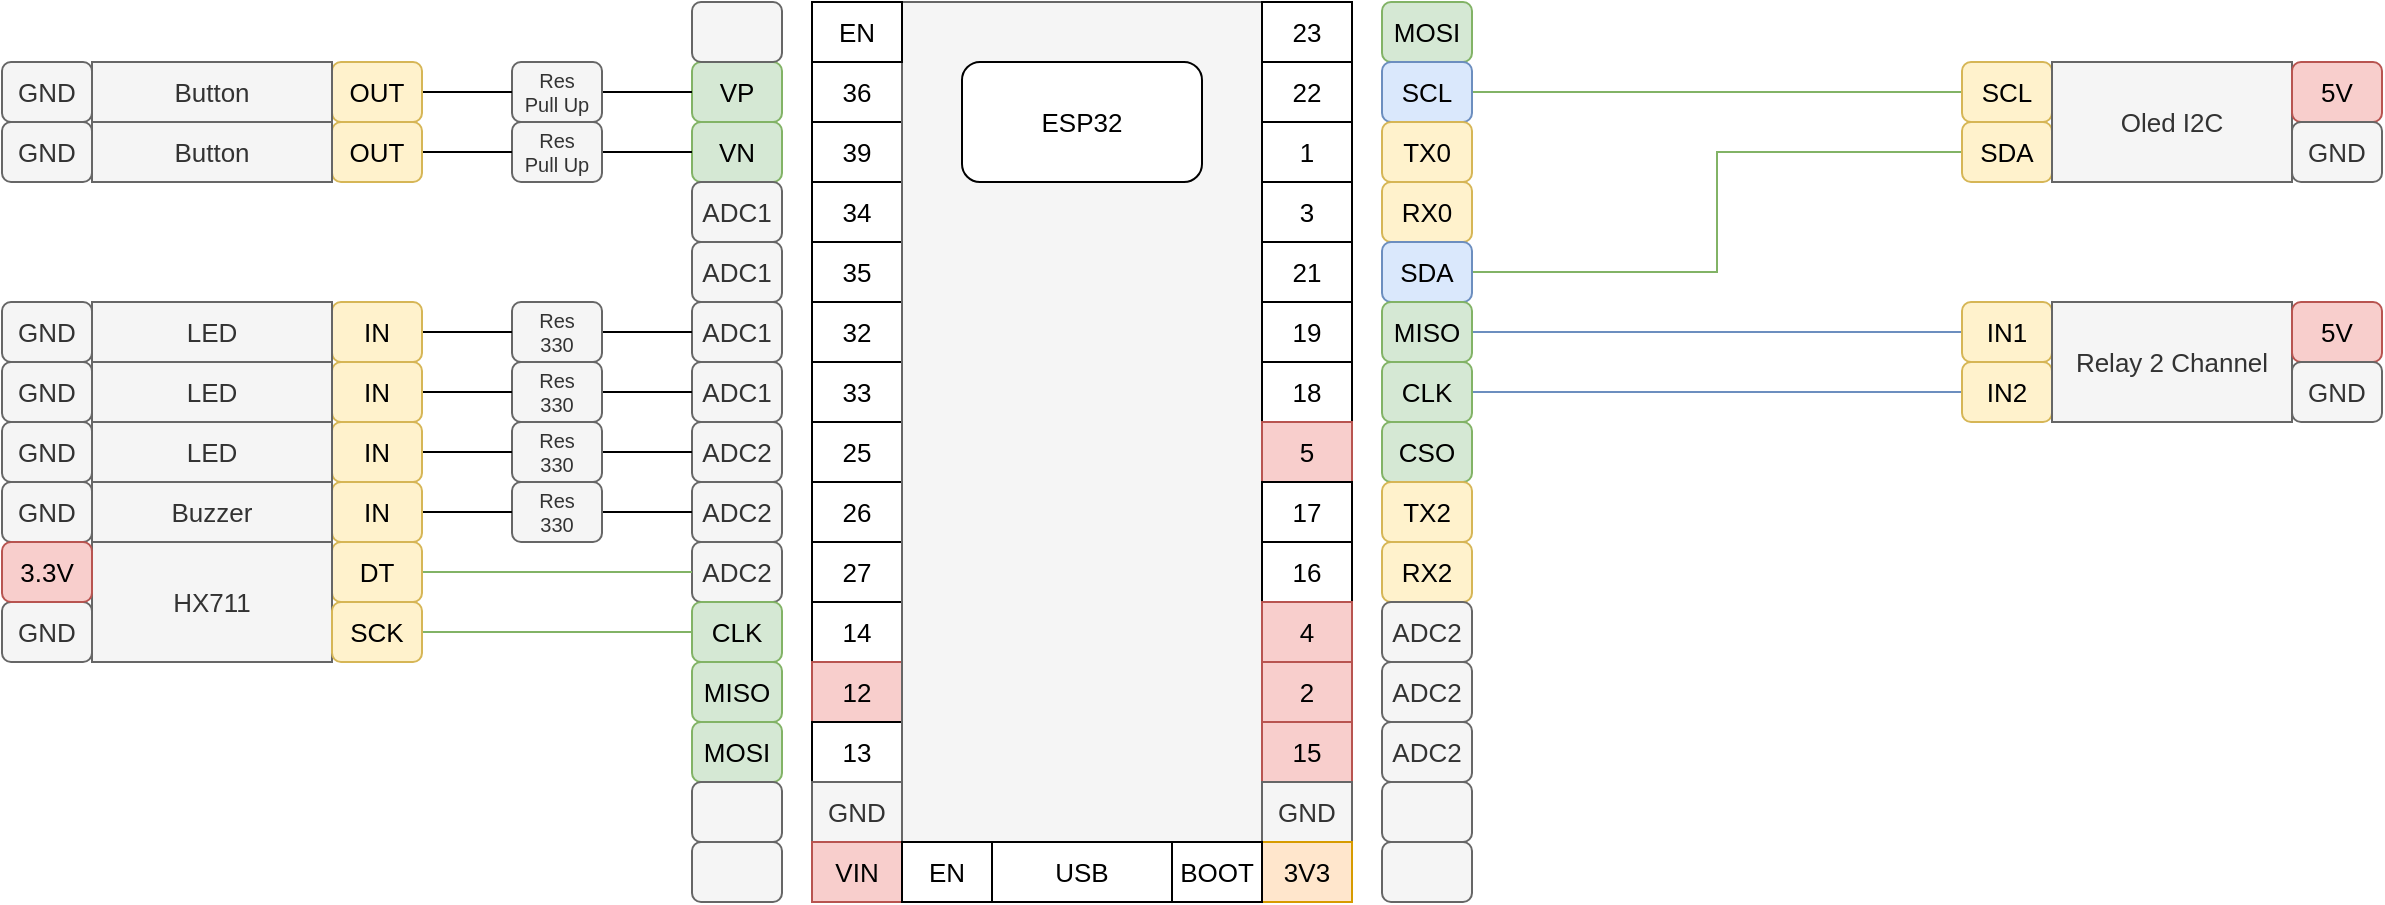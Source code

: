 <mxfile version="20.7.4" type="device" pages="4"><diagram id="MHmpHf20DdraUGxlMS4m" name="Schematics"><mxGraphModel dx="766" dy="528" grid="1" gridSize="10" guides="1" tooltips="1" connect="1" arrows="1" fold="1" page="1" pageScale="1" pageWidth="3300" pageHeight="4681" math="0" shadow="0"><root><mxCell id="0"/><mxCell id="1" parent="0"/><mxCell id="mQ_n-Vp-Oi1hqTK2QtpS-1" value="36" style="rounded=0;whiteSpace=wrap;html=1;fontSize=13;fontFamily=Helvetica;" parent="1" vertex="1"><mxGeometry x="645" y="1140" width="45" height="30" as="geometry"/></mxCell><mxCell id="mQ_n-Vp-Oi1hqTK2QtpS-2" value="39" style="rounded=0;whiteSpace=wrap;html=1;fontSize=13;fontFamily=Helvetica;" parent="1" vertex="1"><mxGeometry x="645" y="1170" width="45" height="30" as="geometry"/></mxCell><mxCell id="mQ_n-Vp-Oi1hqTK2QtpS-3" value="34" style="rounded=0;whiteSpace=wrap;html=1;fontSize=13;fontFamily=Helvetica;" parent="1" vertex="1"><mxGeometry x="645" y="1200" width="45" height="30" as="geometry"/></mxCell><mxCell id="mQ_n-Vp-Oi1hqTK2QtpS-4" value="35" style="rounded=0;whiteSpace=wrap;html=1;fontSize=13;fontFamily=Helvetica;" parent="1" vertex="1"><mxGeometry x="645" y="1230" width="45" height="30" as="geometry"/></mxCell><mxCell id="mQ_n-Vp-Oi1hqTK2QtpS-5" value="32" style="rounded=0;whiteSpace=wrap;html=1;fontSize=13;fontFamily=Helvetica;" parent="1" vertex="1"><mxGeometry x="645" y="1260" width="45" height="30" as="geometry"/></mxCell><mxCell id="mQ_n-Vp-Oi1hqTK2QtpS-6" value="33" style="rounded=0;whiteSpace=wrap;html=1;fontSize=13;fontFamily=Helvetica;" parent="1" vertex="1"><mxGeometry x="645" y="1290" width="45" height="30" as="geometry"/></mxCell><mxCell id="mQ_n-Vp-Oi1hqTK2QtpS-7" value="25" style="rounded=0;whiteSpace=wrap;html=1;fontSize=13;fontFamily=Helvetica;" parent="1" vertex="1"><mxGeometry x="645" y="1320" width="45" height="30" as="geometry"/></mxCell><mxCell id="mQ_n-Vp-Oi1hqTK2QtpS-8" value="26" style="rounded=0;whiteSpace=wrap;html=1;fontSize=13;fontFamily=Helvetica;" parent="1" vertex="1"><mxGeometry x="645" y="1350" width="45" height="30" as="geometry"/></mxCell><mxCell id="mQ_n-Vp-Oi1hqTK2QtpS-9" value="27" style="rounded=0;whiteSpace=wrap;html=1;fontSize=13;fontFamily=Helvetica;" parent="1" vertex="1"><mxGeometry x="645" y="1380" width="45" height="30" as="geometry"/></mxCell><mxCell id="mQ_n-Vp-Oi1hqTK2QtpS-10" value="14" style="rounded=0;whiteSpace=wrap;html=1;fontSize=13;fontFamily=Helvetica;" parent="1" vertex="1"><mxGeometry x="645" y="1410" width="45" height="30" as="geometry"/></mxCell><mxCell id="mQ_n-Vp-Oi1hqTK2QtpS-11" value="12" style="rounded=0;whiteSpace=wrap;html=1;fontSize=13;fontFamily=Helvetica;fillColor=#f8cecc;strokeColor=#b85450;" parent="1" vertex="1"><mxGeometry x="645" y="1440" width="45" height="30" as="geometry"/></mxCell><mxCell id="mQ_n-Vp-Oi1hqTK2QtpS-12" value="13" style="rounded=0;whiteSpace=wrap;html=1;fontSize=13;fontFamily=Helvetica;" parent="1" vertex="1"><mxGeometry x="645" y="1470" width="45" height="30" as="geometry"/></mxCell><mxCell id="mQ_n-Vp-Oi1hqTK2QtpS-13" value="" style="rounded=0;whiteSpace=wrap;html=1;fontSize=13;fillColor=#f5f5f5;fontColor=#333333;strokeColor=#666666;fontFamily=Helvetica;" parent="1" vertex="1"><mxGeometry x="690" y="1110" width="180" height="450" as="geometry"/></mxCell><mxCell id="mQ_n-Vp-Oi1hqTK2QtpS-14" value="23" style="rounded=0;whiteSpace=wrap;html=1;fontSize=13;fontFamily=Helvetica;" parent="1" vertex="1"><mxGeometry x="870" y="1110" width="45" height="30" as="geometry"/></mxCell><mxCell id="mQ_n-Vp-Oi1hqTK2QtpS-15" value="22" style="rounded=0;whiteSpace=wrap;html=1;fontSize=13;fontFamily=Helvetica;" parent="1" vertex="1"><mxGeometry x="870" y="1140" width="45" height="30" as="geometry"/></mxCell><mxCell id="mQ_n-Vp-Oi1hqTK2QtpS-16" value="1" style="rounded=0;whiteSpace=wrap;html=1;fontSize=13;fontFamily=Helvetica;" parent="1" vertex="1"><mxGeometry x="870" y="1170" width="45" height="30" as="geometry"/></mxCell><mxCell id="mQ_n-Vp-Oi1hqTK2QtpS-17" value="3" style="rounded=0;whiteSpace=wrap;html=1;fontSize=13;fontFamily=Helvetica;" parent="1" vertex="1"><mxGeometry x="870" y="1200" width="45" height="30" as="geometry"/></mxCell><mxCell id="mQ_n-Vp-Oi1hqTK2QtpS-18" value="21" style="rounded=0;whiteSpace=wrap;html=1;fontSize=13;fontFamily=Helvetica;" parent="1" vertex="1"><mxGeometry x="870" y="1230" width="45" height="30" as="geometry"/></mxCell><mxCell id="mQ_n-Vp-Oi1hqTK2QtpS-19" value="19" style="rounded=0;whiteSpace=wrap;html=1;fontSize=13;fontFamily=Helvetica;" parent="1" vertex="1"><mxGeometry x="870" y="1260" width="45" height="30" as="geometry"/></mxCell><mxCell id="mQ_n-Vp-Oi1hqTK2QtpS-20" value="18" style="rounded=0;whiteSpace=wrap;html=1;fontSize=13;fontFamily=Helvetica;" parent="1" vertex="1"><mxGeometry x="870" y="1290" width="45" height="30" as="geometry"/></mxCell><mxCell id="mQ_n-Vp-Oi1hqTK2QtpS-21" value="5" style="rounded=0;whiteSpace=wrap;html=1;fontSize=13;fontFamily=Helvetica;fillColor=#f8cecc;strokeColor=#b85450;" parent="1" vertex="1"><mxGeometry x="870" y="1320" width="45" height="30" as="geometry"/></mxCell><mxCell id="mQ_n-Vp-Oi1hqTK2QtpS-22" value="17" style="rounded=0;whiteSpace=wrap;html=1;fontSize=13;fontFamily=Helvetica;" parent="1" vertex="1"><mxGeometry x="870" y="1350" width="45" height="30" as="geometry"/></mxCell><mxCell id="mQ_n-Vp-Oi1hqTK2QtpS-23" value="16" style="rounded=0;whiteSpace=wrap;html=1;fontSize=13;fontFamily=Helvetica;" parent="1" vertex="1"><mxGeometry x="870" y="1380" width="45" height="30" as="geometry"/></mxCell><mxCell id="mQ_n-Vp-Oi1hqTK2QtpS-24" value="4" style="rounded=0;whiteSpace=wrap;html=1;fontSize=13;fontFamily=Helvetica;fillColor=#f8cecc;strokeColor=#b85450;" parent="1" vertex="1"><mxGeometry x="870" y="1410" width="45" height="30" as="geometry"/></mxCell><mxCell id="mQ_n-Vp-Oi1hqTK2QtpS-25" value="2" style="rounded=0;whiteSpace=wrap;html=1;fontSize=13;fontFamily=Helvetica;fillColor=#f8cecc;strokeColor=#b85450;" parent="1" vertex="1"><mxGeometry x="870" y="1440" width="45" height="30" as="geometry"/></mxCell><mxCell id="mQ_n-Vp-Oi1hqTK2QtpS-26" value="15" style="rounded=0;whiteSpace=wrap;html=1;fontSize=13;fontFamily=Helvetica;fillColor=#f8cecc;strokeColor=#b85450;" parent="1" vertex="1"><mxGeometry x="870" y="1470" width="45" height="30" as="geometry"/></mxCell><mxCell id="mQ_n-Vp-Oi1hqTK2QtpS-27" value="EN" style="rounded=0;whiteSpace=wrap;html=1;fontSize=13;fontFamily=Helvetica;" parent="1" vertex="1"><mxGeometry x="645" y="1110" width="45" height="30" as="geometry"/></mxCell><mxCell id="mQ_n-Vp-Oi1hqTK2QtpS-28" value="GND" style="rounded=0;whiteSpace=wrap;html=1;fontSize=13;fillColor=#f5f5f5;fontColor=#333333;strokeColor=#666666;fontFamily=Helvetica;" parent="1" vertex="1"><mxGeometry x="645" y="1500" width="45" height="30" as="geometry"/></mxCell><mxCell id="mQ_n-Vp-Oi1hqTK2QtpS-29" value="VIN" style="rounded=0;whiteSpace=wrap;html=1;fontSize=13;fillColor=#f8cecc;strokeColor=#b85450;fontFamily=Helvetica;" parent="1" vertex="1"><mxGeometry x="645" y="1530" width="45" height="30" as="geometry"/></mxCell><mxCell id="mQ_n-Vp-Oi1hqTK2QtpS-30" value="GND" style="rounded=0;whiteSpace=wrap;html=1;fontSize=13;fillColor=#f5f5f5;fontColor=#333333;strokeColor=#666666;fontFamily=Helvetica;" parent="1" vertex="1"><mxGeometry x="870" y="1500" width="45" height="30" as="geometry"/></mxCell><mxCell id="mQ_n-Vp-Oi1hqTK2QtpS-31" value="3V3" style="rounded=0;whiteSpace=wrap;html=1;fontSize=13;fillColor=#ffe6cc;strokeColor=#d79b00;fontFamily=Helvetica;" parent="1" vertex="1"><mxGeometry x="870" y="1530" width="45" height="30" as="geometry"/></mxCell><mxCell id="mQ_n-Vp-Oi1hqTK2QtpS-32" value="ESP32" style="rounded=1;whiteSpace=wrap;html=1;fontSize=13;glass=0;fontFamily=Helvetica;" parent="1" vertex="1"><mxGeometry x="720" y="1140" width="120" height="60" as="geometry"/></mxCell><mxCell id="mQ_n-Vp-Oi1hqTK2QtpS-33" value="EN" style="rounded=0;whiteSpace=wrap;html=1;fontSize=13;fontFamily=Helvetica;" parent="1" vertex="1"><mxGeometry x="690" y="1530" width="45" height="30" as="geometry"/></mxCell><mxCell id="mQ_n-Vp-Oi1hqTK2QtpS-34" value="BOOT" style="rounded=0;whiteSpace=wrap;html=1;fontSize=13;fontFamily=Helvetica;" parent="1" vertex="1"><mxGeometry x="825" y="1530" width="45" height="30" as="geometry"/></mxCell><mxCell id="mQ_n-Vp-Oi1hqTK2QtpS-35" value="MOSI" style="rounded=1;whiteSpace=wrap;html=1;fontSize=13;fillColor=#d5e8d4;strokeColor=#82b366;fontFamily=Helvetica;" parent="1" vertex="1"><mxGeometry x="930" y="1110" width="45" height="30" as="geometry"/></mxCell><mxCell id="mQ_n-Vp-Oi1hqTK2QtpS-169" style="edgeStyle=orthogonalEdgeStyle;rounded=0;orthogonalLoop=1;jettySize=auto;html=1;exitX=1;exitY=0.5;exitDx=0;exitDy=0;endArrow=none;endFill=0;fillColor=#d5e8d4;strokeColor=#82b366;" parent="1" source="mQ_n-Vp-Oi1hqTK2QtpS-36" target="mQ_n-Vp-Oi1hqTK2QtpS-161" edge="1"><mxGeometry relative="1" as="geometry"/></mxCell><mxCell id="mQ_n-Vp-Oi1hqTK2QtpS-36" value="SCL" style="rounded=1;whiteSpace=wrap;html=1;fontSize=13;fillColor=#dae8fc;strokeColor=#6c8ebf;fontFamily=Helvetica;" parent="1" vertex="1"><mxGeometry x="930" y="1140" width="45" height="30" as="geometry"/></mxCell><mxCell id="mQ_n-Vp-Oi1hqTK2QtpS-37" value="TX0" style="rounded=1;whiteSpace=wrap;html=1;fontSize=13;fillColor=#fff2cc;strokeColor=#d6b656;fontFamily=Helvetica;" parent="1" vertex="1"><mxGeometry x="930" y="1170" width="45" height="30" as="geometry"/></mxCell><mxCell id="mQ_n-Vp-Oi1hqTK2QtpS-38" value="RX0" style="rounded=1;whiteSpace=wrap;html=1;fontSize=13;fillColor=#fff2cc;strokeColor=#d6b656;fontFamily=Helvetica;" parent="1" vertex="1"><mxGeometry x="930" y="1200" width="45" height="30" as="geometry"/></mxCell><mxCell id="mQ_n-Vp-Oi1hqTK2QtpS-171" style="edgeStyle=orthogonalEdgeStyle;rounded=0;orthogonalLoop=1;jettySize=auto;html=1;exitX=1;exitY=0.5;exitDx=0;exitDy=0;entryX=0;entryY=0.5;entryDx=0;entryDy=0;endArrow=none;endFill=0;fillColor=#d5e8d4;strokeColor=#82b366;" parent="1" source="mQ_n-Vp-Oi1hqTK2QtpS-39" target="mQ_n-Vp-Oi1hqTK2QtpS-162" edge="1"><mxGeometry relative="1" as="geometry"/></mxCell><mxCell id="mQ_n-Vp-Oi1hqTK2QtpS-39" value="SDA" style="rounded=1;whiteSpace=wrap;html=1;fontSize=13;fillColor=#dae8fc;strokeColor=#6c8ebf;fontFamily=Helvetica;" parent="1" vertex="1"><mxGeometry x="930" y="1230" width="45" height="30" as="geometry"/></mxCell><mxCell id="6sjIp1QLJLmkOXIHmGTg-6" style="edgeStyle=orthogonalEdgeStyle;rounded=0;orthogonalLoop=1;jettySize=auto;html=1;exitX=1;exitY=0.5;exitDx=0;exitDy=0;endArrow=none;endFill=0;fillColor=#dae8fc;strokeColor=#6c8ebf;" parent="1" source="mQ_n-Vp-Oi1hqTK2QtpS-40" target="6sjIp1QLJLmkOXIHmGTg-1" edge="1"><mxGeometry relative="1" as="geometry"/></mxCell><mxCell id="mQ_n-Vp-Oi1hqTK2QtpS-40" value="MISO" style="rounded=1;whiteSpace=wrap;html=1;fontSize=13;fillColor=#d5e8d4;strokeColor=#82b366;fontFamily=Helvetica;" parent="1" vertex="1"><mxGeometry x="930" y="1260" width="45" height="30" as="geometry"/></mxCell><mxCell id="6sjIp1QLJLmkOXIHmGTg-12" style="edgeStyle=orthogonalEdgeStyle;rounded=0;orthogonalLoop=1;jettySize=auto;html=1;exitX=1;exitY=0.5;exitDx=0;exitDy=0;entryX=0;entryY=0.5;entryDx=0;entryDy=0;endArrow=none;endFill=0;fillColor=#dae8fc;strokeColor=#6c8ebf;" parent="1" source="mQ_n-Vp-Oi1hqTK2QtpS-41" target="6sjIp1QLJLmkOXIHmGTg-2" edge="1"><mxGeometry relative="1" as="geometry"/></mxCell><mxCell id="mQ_n-Vp-Oi1hqTK2QtpS-41" value="CLK" style="rounded=1;whiteSpace=wrap;html=1;fontSize=13;fillColor=#d5e8d4;strokeColor=#82b366;fontFamily=Helvetica;" parent="1" vertex="1"><mxGeometry x="930" y="1290" width="45" height="30" as="geometry"/></mxCell><mxCell id="mQ_n-Vp-Oi1hqTK2QtpS-42" value="CSO" style="rounded=1;whiteSpace=wrap;html=1;fontSize=13;fillColor=#d5e8d4;strokeColor=#82b366;fontFamily=Helvetica;" parent="1" vertex="1"><mxGeometry x="930" y="1320" width="45" height="30" as="geometry"/></mxCell><mxCell id="mQ_n-Vp-Oi1hqTK2QtpS-43" value="TX2" style="rounded=1;whiteSpace=wrap;html=1;fontSize=13;fillColor=#fff2cc;strokeColor=#d6b656;fontFamily=Helvetica;" parent="1" vertex="1"><mxGeometry x="930" y="1350" width="45" height="30" as="geometry"/></mxCell><mxCell id="mQ_n-Vp-Oi1hqTK2QtpS-44" value="RX2" style="rounded=1;whiteSpace=wrap;html=1;fontSize=13;fillColor=#fff2cc;strokeColor=#d6b656;fontFamily=Helvetica;" parent="1" vertex="1"><mxGeometry x="930" y="1380" width="45" height="30" as="geometry"/></mxCell><mxCell id="mQ_n-Vp-Oi1hqTK2QtpS-45" value="ADC2" style="rounded=1;whiteSpace=wrap;html=1;fontSize=13;fillColor=#f5f5f5;fontColor=#333333;strokeColor=#666666;fontFamily=Helvetica;" parent="1" vertex="1"><mxGeometry x="930" y="1410" width="45" height="30" as="geometry"/></mxCell><mxCell id="mQ_n-Vp-Oi1hqTK2QtpS-46" value="ADC2" style="rounded=1;whiteSpace=wrap;html=1;fontSize=13;fillColor=#f5f5f5;fontColor=#333333;strokeColor=#666666;fontFamily=Helvetica;" parent="1" vertex="1"><mxGeometry x="930" y="1440" width="45" height="30" as="geometry"/></mxCell><mxCell id="mQ_n-Vp-Oi1hqTK2QtpS-47" value="ADC2" style="rounded=1;whiteSpace=wrap;html=1;fontSize=13;fillColor=#f5f5f5;fontColor=#333333;strokeColor=#666666;fontFamily=Helvetica;" parent="1" vertex="1"><mxGeometry x="930" y="1470" width="45" height="30" as="geometry"/></mxCell><mxCell id="mQ_n-Vp-Oi1hqTK2QtpS-48" value="VP" style="rounded=1;whiteSpace=wrap;html=1;fontSize=13;fillColor=#d5e8d4;strokeColor=#82b366;fontFamily=Helvetica;" parent="1" vertex="1"><mxGeometry x="585" y="1140" width="45" height="30" as="geometry"/></mxCell><mxCell id="mQ_n-Vp-Oi1hqTK2QtpS-49" value="VN" style="rounded=1;whiteSpace=wrap;html=1;fontSize=13;fillColor=#d5e8d4;strokeColor=#82b366;fontFamily=Helvetica;" parent="1" vertex="1"><mxGeometry x="585" y="1170" width="45" height="30" as="geometry"/></mxCell><mxCell id="mQ_n-Vp-Oi1hqTK2QtpS-50" value="ADC1" style="rounded=1;whiteSpace=wrap;html=1;fontSize=13;fillColor=#f5f5f5;fontColor=#333333;strokeColor=#666666;fontFamily=Helvetica;" parent="1" vertex="1"><mxGeometry x="585" y="1200" width="45" height="30" as="geometry"/></mxCell><mxCell id="mQ_n-Vp-Oi1hqTK2QtpS-51" value="ADC1" style="rounded=1;whiteSpace=wrap;html=1;fontSize=13;fillColor=#f5f5f5;fontColor=#333333;strokeColor=#666666;fontFamily=Helvetica;" parent="1" vertex="1"><mxGeometry x="585" y="1230" width="45" height="30" as="geometry"/></mxCell><mxCell id="mQ_n-Vp-Oi1hqTK2QtpS-52" value="ADC1" style="rounded=1;whiteSpace=wrap;html=1;fontSize=13;fillColor=#f5f5f5;fontColor=#333333;strokeColor=#666666;fontFamily=Helvetica;" parent="1" vertex="1"><mxGeometry x="585" y="1260" width="45" height="30" as="geometry"/></mxCell><mxCell id="mQ_n-Vp-Oi1hqTK2QtpS-53" value="ADC1" style="rounded=1;whiteSpace=wrap;html=1;fontSize=13;fillColor=#f5f5f5;fontColor=#333333;strokeColor=#666666;fontFamily=Helvetica;" parent="1" vertex="1"><mxGeometry x="585" y="1290" width="45" height="30" as="geometry"/></mxCell><mxCell id="mQ_n-Vp-Oi1hqTK2QtpS-54" value="ADC2" style="rounded=1;whiteSpace=wrap;html=1;fontSize=13;fillColor=#f5f5f5;fontColor=#333333;strokeColor=#666666;fontFamily=Helvetica;" parent="1" vertex="1"><mxGeometry x="585" y="1320" width="45" height="30" as="geometry"/></mxCell><mxCell id="mQ_n-Vp-Oi1hqTK2QtpS-55" value="ADC2" style="rounded=1;whiteSpace=wrap;html=1;fontSize=13;fillColor=#f5f5f5;fontColor=#333333;strokeColor=#666666;fontFamily=Helvetica;" parent="1" vertex="1"><mxGeometry x="585" y="1350" width="45" height="30" as="geometry"/></mxCell><mxCell id="mQ_n-Vp-Oi1hqTK2QtpS-56" value="ADC2" style="rounded=1;whiteSpace=wrap;html=1;fontSize=13;fillColor=#f5f5f5;fontColor=#333333;strokeColor=#666666;fontFamily=Helvetica;" parent="1" vertex="1"><mxGeometry x="585" y="1380" width="45" height="30" as="geometry"/></mxCell><mxCell id="mQ_n-Vp-Oi1hqTK2QtpS-57" value="CLK" style="rounded=1;whiteSpace=wrap;html=1;fontSize=13;fillColor=#d5e8d4;strokeColor=#82b366;fontFamily=Helvetica;" parent="1" vertex="1"><mxGeometry x="585" y="1410" width="45" height="30" as="geometry"/></mxCell><mxCell id="mQ_n-Vp-Oi1hqTK2QtpS-58" value="MISO" style="rounded=1;whiteSpace=wrap;html=1;fontSize=13;fillColor=#d5e8d4;strokeColor=#82b366;fontFamily=Helvetica;" parent="1" vertex="1"><mxGeometry x="585" y="1440" width="45" height="30" as="geometry"/></mxCell><mxCell id="mQ_n-Vp-Oi1hqTK2QtpS-59" value="MOSI" style="rounded=1;whiteSpace=wrap;html=1;fontSize=13;fillColor=#d5e8d4;strokeColor=#82b366;fontFamily=Helvetica;" parent="1" vertex="1"><mxGeometry x="585" y="1470" width="45" height="30" as="geometry"/></mxCell><mxCell id="mQ_n-Vp-Oi1hqTK2QtpS-60" value="USB" style="rounded=0;whiteSpace=wrap;html=1;fontSize=13;fontFamily=Helvetica;" parent="1" vertex="1"><mxGeometry x="735" y="1530" width="90" height="30" as="geometry"/></mxCell><mxCell id="mQ_n-Vp-Oi1hqTK2QtpS-61" value="" style="rounded=1;whiteSpace=wrap;html=1;fontSize=13;fillColor=#f5f5f5;fontColor=#333333;strokeColor=#666666;fontFamily=Helvetica;" parent="1" vertex="1"><mxGeometry x="930" y="1500" width="45" height="30" as="geometry"/></mxCell><mxCell id="mQ_n-Vp-Oi1hqTK2QtpS-62" value="" style="rounded=1;whiteSpace=wrap;html=1;fontSize=13;fillColor=#f5f5f5;fontColor=#333333;strokeColor=#666666;fontFamily=Helvetica;" parent="1" vertex="1"><mxGeometry x="930" y="1530" width="45" height="30" as="geometry"/></mxCell><mxCell id="mQ_n-Vp-Oi1hqTK2QtpS-63" value="" style="rounded=1;whiteSpace=wrap;html=1;fontSize=13;fillColor=#f5f5f5;fontColor=#333333;strokeColor=#666666;fontFamily=Helvetica;" parent="1" vertex="1"><mxGeometry x="585" y="1110" width="45" height="30" as="geometry"/></mxCell><mxCell id="mQ_n-Vp-Oi1hqTK2QtpS-64" value="" style="rounded=1;whiteSpace=wrap;html=1;fontSize=13;fillColor=#f5f5f5;fontColor=#333333;strokeColor=#666666;fontFamily=Helvetica;" parent="1" vertex="1"><mxGeometry x="585" y="1500" width="45" height="30" as="geometry"/></mxCell><mxCell id="mQ_n-Vp-Oi1hqTK2QtpS-65" value="" style="rounded=1;whiteSpace=wrap;html=1;fontSize=13;fillColor=#f5f5f5;fontColor=#333333;strokeColor=#666666;fontFamily=Helvetica;" parent="1" vertex="1"><mxGeometry x="585" y="1530" width="45" height="30" as="geometry"/></mxCell><mxCell id="mQ_n-Vp-Oi1hqTK2QtpS-66" style="edgeStyle=orthogonalEdgeStyle;rounded=0;orthogonalLoop=1;jettySize=auto;html=1;exitX=1;exitY=0.5;exitDx=0;exitDy=0;entryX=0;entryY=0.5;entryDx=0;entryDy=0;fontSize=10;endArrow=none;endFill=0;" parent="1" source="mQ_n-Vp-Oi1hqTK2QtpS-67" target="mQ_n-Vp-Oi1hqTK2QtpS-48" edge="1"><mxGeometry relative="1" as="geometry"/></mxCell><mxCell id="mQ_n-Vp-Oi1hqTK2QtpS-67" value="Res &lt;br&gt;Pull Up" style="rounded=1;whiteSpace=wrap;html=1;fontSize=10;fillColor=#f5f5f5;fontColor=#333333;strokeColor=#666666;fontFamily=Helvetica;" parent="1" vertex="1"><mxGeometry x="495" y="1140" width="45" height="30" as="geometry"/></mxCell><mxCell id="mQ_n-Vp-Oi1hqTK2QtpS-68" style="edgeStyle=orthogonalEdgeStyle;rounded=0;orthogonalLoop=1;jettySize=auto;html=1;exitX=1;exitY=0.5;exitDx=0;exitDy=0;entryX=0;entryY=0.5;entryDx=0;entryDy=0;fontSize=10;endArrow=none;endFill=0;" parent="1" source="mQ_n-Vp-Oi1hqTK2QtpS-69" target="mQ_n-Vp-Oi1hqTK2QtpS-67" edge="1"><mxGeometry relative="1" as="geometry"/></mxCell><mxCell id="mQ_n-Vp-Oi1hqTK2QtpS-69" value="OUT" style="rounded=1;whiteSpace=wrap;html=1;fontSize=13;fillColor=#fff2cc;strokeColor=#d6b656;fontFamily=Helvetica;" parent="1" vertex="1"><mxGeometry x="405" y="1140" width="45" height="30" as="geometry"/></mxCell><mxCell id="mQ_n-Vp-Oi1hqTK2QtpS-70" value="Button" style="rounded=0;whiteSpace=wrap;html=1;fontSize=13;fillColor=#f5f5f5;fontColor=#333333;strokeColor=#666666;fontFamily=Helvetica;" parent="1" vertex="1"><mxGeometry x="285" y="1140" width="120" height="30" as="geometry"/></mxCell><mxCell id="mQ_n-Vp-Oi1hqTK2QtpS-71" value="GND" style="rounded=1;whiteSpace=wrap;html=1;fontSize=13;fillColor=#f5f5f5;strokeColor=#666666;fontFamily=Helvetica;fontColor=#333333;" parent="1" vertex="1"><mxGeometry x="240" y="1140" width="45" height="30" as="geometry"/></mxCell><mxCell id="mQ_n-Vp-Oi1hqTK2QtpS-124" style="edgeStyle=orthogonalEdgeStyle;rounded=0;orthogonalLoop=1;jettySize=auto;html=1;exitX=1;exitY=0.5;exitDx=0;exitDy=0;fontSize=10;endArrow=none;endFill=0;" parent="1" source="mQ_n-Vp-Oi1hqTK2QtpS-125" target="mQ_n-Vp-Oi1hqTK2QtpS-49" edge="1"><mxGeometry relative="1" as="geometry"/></mxCell><mxCell id="mQ_n-Vp-Oi1hqTK2QtpS-125" value="Res &lt;br&gt;Pull Up" style="rounded=1;whiteSpace=wrap;html=1;fontSize=10;fillColor=#f5f5f5;fontColor=#333333;strokeColor=#666666;fontFamily=Helvetica;" parent="1" vertex="1"><mxGeometry x="495" y="1170" width="45" height="30" as="geometry"/></mxCell><mxCell id="mQ_n-Vp-Oi1hqTK2QtpS-126" style="edgeStyle=orthogonalEdgeStyle;rounded=0;orthogonalLoop=1;jettySize=auto;html=1;exitX=1;exitY=0.5;exitDx=0;exitDy=0;fontSize=10;endArrow=none;endFill=0;" parent="1" source="mQ_n-Vp-Oi1hqTK2QtpS-127" target="mQ_n-Vp-Oi1hqTK2QtpS-125" edge="1"><mxGeometry relative="1" as="geometry"/></mxCell><mxCell id="mQ_n-Vp-Oi1hqTK2QtpS-127" value="OUT" style="rounded=1;whiteSpace=wrap;html=1;fontSize=13;fillColor=#fff2cc;strokeColor=#d6b656;fontFamily=Helvetica;" parent="1" vertex="1"><mxGeometry x="405" y="1170" width="45" height="30" as="geometry"/></mxCell><mxCell id="mQ_n-Vp-Oi1hqTK2QtpS-128" value="Button" style="rounded=0;whiteSpace=wrap;html=1;fontSize=13;fillColor=#f5f5f5;fontColor=#333333;strokeColor=#666666;fontFamily=Helvetica;" parent="1" vertex="1"><mxGeometry x="285" y="1170" width="120" height="30" as="geometry"/></mxCell><mxCell id="mQ_n-Vp-Oi1hqTK2QtpS-129" value="GND" style="rounded=1;whiteSpace=wrap;html=1;fontSize=13;fillColor=#f5f5f5;strokeColor=#666666;fontFamily=Helvetica;fontColor=#333333;" parent="1" vertex="1"><mxGeometry x="240" y="1170" width="45" height="30" as="geometry"/></mxCell><mxCell id="mQ_n-Vp-Oi1hqTK2QtpS-130" style="edgeStyle=orthogonalEdgeStyle;rounded=0;orthogonalLoop=1;jettySize=auto;html=1;exitX=1;exitY=0.5;exitDx=0;exitDy=0;fontSize=10;endArrow=none;endFill=0;" parent="1" source="mQ_n-Vp-Oi1hqTK2QtpS-131" target="mQ_n-Vp-Oi1hqTK2QtpS-52" edge="1"><mxGeometry relative="1" as="geometry"/></mxCell><mxCell id="mQ_n-Vp-Oi1hqTK2QtpS-131" value="Res &lt;br&gt;330" style="rounded=1;whiteSpace=wrap;html=1;fontSize=10;fillColor=#f5f5f5;fontColor=#333333;strokeColor=#666666;fontFamily=Helvetica;" parent="1" vertex="1"><mxGeometry x="495" y="1260" width="45" height="30" as="geometry"/></mxCell><mxCell id="mQ_n-Vp-Oi1hqTK2QtpS-132" style="edgeStyle=orthogonalEdgeStyle;rounded=0;orthogonalLoop=1;jettySize=auto;html=1;exitX=1;exitY=0.5;exitDx=0;exitDy=0;entryX=0;entryY=0.5;entryDx=0;entryDy=0;fontSize=10;endArrow=none;endFill=0;" parent="1" source="mQ_n-Vp-Oi1hqTK2QtpS-133" target="mQ_n-Vp-Oi1hqTK2QtpS-131" edge="1"><mxGeometry relative="1" as="geometry"/></mxCell><mxCell id="mQ_n-Vp-Oi1hqTK2QtpS-133" value="IN" style="rounded=1;whiteSpace=wrap;html=1;fontSize=13;fillColor=#fff2cc;strokeColor=#d6b656;fontFamily=Helvetica;" parent="1" vertex="1"><mxGeometry x="405" y="1260" width="45" height="30" as="geometry"/></mxCell><mxCell id="mQ_n-Vp-Oi1hqTK2QtpS-134" value="LED" style="rounded=0;whiteSpace=wrap;html=1;fontSize=13;fillColor=#f5f5f5;fontColor=#333333;strokeColor=#666666;fontFamily=Helvetica;" parent="1" vertex="1"><mxGeometry x="285" y="1260" width="120" height="30" as="geometry"/></mxCell><mxCell id="mQ_n-Vp-Oi1hqTK2QtpS-135" value="GND" style="rounded=1;whiteSpace=wrap;html=1;fontSize=13;fillColor=#f5f5f5;strokeColor=#666666;fontFamily=Helvetica;fontColor=#333333;" parent="1" vertex="1"><mxGeometry x="240" y="1260" width="45" height="30" as="geometry"/></mxCell><mxCell id="mQ_n-Vp-Oi1hqTK2QtpS-136" style="edgeStyle=orthogonalEdgeStyle;rounded=0;orthogonalLoop=1;jettySize=auto;html=1;exitX=1;exitY=0.5;exitDx=0;exitDy=0;entryX=0;entryY=0.5;entryDx=0;entryDy=0;fontSize=10;endArrow=none;endFill=0;" parent="1" source="mQ_n-Vp-Oi1hqTK2QtpS-137" target="mQ_n-Vp-Oi1hqTK2QtpS-53" edge="1"><mxGeometry relative="1" as="geometry"/></mxCell><mxCell id="mQ_n-Vp-Oi1hqTK2QtpS-137" value="Res &lt;br&gt;330" style="rounded=1;whiteSpace=wrap;html=1;fontSize=10;fillColor=#f5f5f5;fontColor=#333333;strokeColor=#666666;fontFamily=Helvetica;" parent="1" vertex="1"><mxGeometry x="495" y="1290" width="45" height="30" as="geometry"/></mxCell><mxCell id="mQ_n-Vp-Oi1hqTK2QtpS-138" style="edgeStyle=orthogonalEdgeStyle;rounded=0;orthogonalLoop=1;jettySize=auto;html=1;exitX=1;exitY=0.5;exitDx=0;exitDy=0;entryX=0;entryY=0.5;entryDx=0;entryDy=0;fontSize=10;endArrow=none;endFill=0;" parent="1" source="mQ_n-Vp-Oi1hqTK2QtpS-139" target="mQ_n-Vp-Oi1hqTK2QtpS-137" edge="1"><mxGeometry relative="1" as="geometry"/></mxCell><mxCell id="mQ_n-Vp-Oi1hqTK2QtpS-139" value="IN" style="rounded=1;whiteSpace=wrap;html=1;fontSize=13;fillColor=#fff2cc;strokeColor=#d6b656;fontFamily=Helvetica;" parent="1" vertex="1"><mxGeometry x="405" y="1290" width="45" height="30" as="geometry"/></mxCell><mxCell id="mQ_n-Vp-Oi1hqTK2QtpS-140" value="LED" style="rounded=0;whiteSpace=wrap;html=1;fontSize=13;fillColor=#f5f5f5;fontColor=#333333;strokeColor=#666666;fontFamily=Helvetica;" parent="1" vertex="1"><mxGeometry x="285" y="1290" width="120" height="30" as="geometry"/></mxCell><mxCell id="mQ_n-Vp-Oi1hqTK2QtpS-141" value="GND" style="rounded=1;whiteSpace=wrap;html=1;fontSize=13;fillColor=#f5f5f5;strokeColor=#666666;fontFamily=Helvetica;fontColor=#333333;" parent="1" vertex="1"><mxGeometry x="240" y="1290" width="45" height="30" as="geometry"/></mxCell><mxCell id="mQ_n-Vp-Oi1hqTK2QtpS-142" style="edgeStyle=orthogonalEdgeStyle;rounded=0;orthogonalLoop=1;jettySize=auto;html=1;exitX=1;exitY=0.5;exitDx=0;exitDy=0;fontSize=10;endArrow=none;endFill=0;" parent="1" source="mQ_n-Vp-Oi1hqTK2QtpS-143" target="mQ_n-Vp-Oi1hqTK2QtpS-54" edge="1"><mxGeometry relative="1" as="geometry"/></mxCell><mxCell id="mQ_n-Vp-Oi1hqTK2QtpS-143" value="Res &lt;br&gt;330" style="rounded=1;whiteSpace=wrap;html=1;fontSize=10;fillColor=#f5f5f5;fontColor=#333333;strokeColor=#666666;fontFamily=Helvetica;" parent="1" vertex="1"><mxGeometry x="495" y="1320" width="45" height="30" as="geometry"/></mxCell><mxCell id="mQ_n-Vp-Oi1hqTK2QtpS-144" style="edgeStyle=orthogonalEdgeStyle;rounded=0;orthogonalLoop=1;jettySize=auto;html=1;exitX=1;exitY=0.5;exitDx=0;exitDy=0;fontSize=10;endArrow=none;endFill=0;" parent="1" source="mQ_n-Vp-Oi1hqTK2QtpS-145" target="mQ_n-Vp-Oi1hqTK2QtpS-143" edge="1"><mxGeometry relative="1" as="geometry"/></mxCell><mxCell id="mQ_n-Vp-Oi1hqTK2QtpS-145" value="IN" style="rounded=1;whiteSpace=wrap;html=1;fontSize=13;fillColor=#fff2cc;strokeColor=#d6b656;fontFamily=Helvetica;" parent="1" vertex="1"><mxGeometry x="405" y="1320" width="45" height="30" as="geometry"/></mxCell><mxCell id="mQ_n-Vp-Oi1hqTK2QtpS-146" value="LED" style="rounded=0;whiteSpace=wrap;html=1;fontSize=13;fillColor=#f5f5f5;fontColor=#333333;strokeColor=#666666;fontFamily=Helvetica;" parent="1" vertex="1"><mxGeometry x="285" y="1320" width="120" height="30" as="geometry"/></mxCell><mxCell id="mQ_n-Vp-Oi1hqTK2QtpS-147" value="GND" style="rounded=1;whiteSpace=wrap;html=1;fontSize=13;fillColor=#f5f5f5;strokeColor=#666666;fontFamily=Helvetica;fontColor=#333333;" parent="1" vertex="1"><mxGeometry x="240" y="1320" width="45" height="30" as="geometry"/></mxCell><mxCell id="mQ_n-Vp-Oi1hqTK2QtpS-155" style="edgeStyle=orthogonalEdgeStyle;rounded=0;orthogonalLoop=1;jettySize=auto;html=1;exitX=1;exitY=0.5;exitDx=0;exitDy=0;fontSize=10;endArrow=none;endFill=0;" parent="1" source="mQ_n-Vp-Oi1hqTK2QtpS-156" edge="1"><mxGeometry relative="1" as="geometry"><mxPoint x="585" y="1365" as="targetPoint"/></mxGeometry></mxCell><mxCell id="mQ_n-Vp-Oi1hqTK2QtpS-156" value="Res &lt;br&gt;330" style="rounded=1;whiteSpace=wrap;html=1;fontSize=10;fillColor=#f5f5f5;fontColor=#333333;strokeColor=#666666;fontFamily=Helvetica;" parent="1" vertex="1"><mxGeometry x="495" y="1350" width="45" height="30" as="geometry"/></mxCell><mxCell id="mQ_n-Vp-Oi1hqTK2QtpS-157" style="edgeStyle=orthogonalEdgeStyle;rounded=0;orthogonalLoop=1;jettySize=auto;html=1;exitX=1;exitY=0.5;exitDx=0;exitDy=0;fontSize=10;endArrow=none;endFill=0;" parent="1" source="mQ_n-Vp-Oi1hqTK2QtpS-158" target="mQ_n-Vp-Oi1hqTK2QtpS-156" edge="1"><mxGeometry relative="1" as="geometry"/></mxCell><mxCell id="mQ_n-Vp-Oi1hqTK2QtpS-158" value="IN" style="rounded=1;whiteSpace=wrap;html=1;fontSize=13;fillColor=#fff2cc;strokeColor=#d6b656;fontFamily=Helvetica;" parent="1" vertex="1"><mxGeometry x="405" y="1350" width="45" height="30" as="geometry"/></mxCell><mxCell id="mQ_n-Vp-Oi1hqTK2QtpS-159" value="Buzzer" style="rounded=0;whiteSpace=wrap;html=1;fontSize=13;fillColor=#f5f5f5;fontColor=#333333;strokeColor=#666666;fontFamily=Helvetica;" parent="1" vertex="1"><mxGeometry x="285" y="1350" width="120" height="30" as="geometry"/></mxCell><mxCell id="mQ_n-Vp-Oi1hqTK2QtpS-160" value="GND" style="rounded=1;whiteSpace=wrap;html=1;fontSize=13;fillColor=#f5f5f5;strokeColor=#666666;fontFamily=Helvetica;fontColor=#333333;" parent="1" vertex="1"><mxGeometry x="240" y="1350" width="45" height="30" as="geometry"/></mxCell><mxCell id="mQ_n-Vp-Oi1hqTK2QtpS-161" value="SCL" style="rounded=1;whiteSpace=wrap;html=1;fontSize=13;fillColor=#fff2cc;strokeColor=#d6b656;fontFamily=Helvetica;" parent="1" vertex="1"><mxGeometry x="1220" y="1140" width="45" height="30" as="geometry"/></mxCell><mxCell id="mQ_n-Vp-Oi1hqTK2QtpS-162" value="SDA" style="rounded=1;whiteSpace=wrap;html=1;fontSize=13;fillColor=#fff2cc;strokeColor=#d6b656;fontFamily=Helvetica;" parent="1" vertex="1"><mxGeometry x="1220" y="1170" width="45" height="30" as="geometry"/></mxCell><mxCell id="mQ_n-Vp-Oi1hqTK2QtpS-163" value="Oled I2C" style="rounded=0;whiteSpace=wrap;html=1;fontSize=13;fillColor=#f5f5f5;fontColor=#333333;strokeColor=#666666;fontFamily=Helvetica;" parent="1" vertex="1"><mxGeometry x="1265" y="1140" width="120" height="60" as="geometry"/></mxCell><mxCell id="mQ_n-Vp-Oi1hqTK2QtpS-164" value="5V" style="rounded=1;whiteSpace=wrap;html=1;fontSize=13;fillColor=#f8cecc;strokeColor=#b85450;fontFamily=Helvetica;" parent="1" vertex="1"><mxGeometry x="1385" y="1140" width="45" height="30" as="geometry"/></mxCell><mxCell id="mQ_n-Vp-Oi1hqTK2QtpS-165" value="GND" style="rounded=1;whiteSpace=wrap;html=1;fontSize=13;fillColor=#f5f5f5;fontColor=#333333;strokeColor=#666666;fontFamily=Helvetica;" parent="1" vertex="1"><mxGeometry x="1385" y="1170" width="45" height="30" as="geometry"/></mxCell><mxCell id="23g4yaWwXVV4JUJnBkuc-7" style="edgeStyle=orthogonalEdgeStyle;rounded=0;orthogonalLoop=1;jettySize=auto;html=1;exitX=1;exitY=0.5;exitDx=0;exitDy=0;entryX=0;entryY=0.5;entryDx=0;entryDy=0;endArrow=none;endFill=0;fillColor=#d5e8d4;strokeColor=#82b366;" parent="1" source="23g4yaWwXVV4JUJnBkuc-3" target="mQ_n-Vp-Oi1hqTK2QtpS-56" edge="1"><mxGeometry relative="1" as="geometry"/></mxCell><mxCell id="23g4yaWwXVV4JUJnBkuc-3" value="DT" style="rounded=1;whiteSpace=wrap;html=1;fontSize=13;fillColor=#fff2cc;strokeColor=#d6b656;fontFamily=Helvetica;" parent="1" vertex="1"><mxGeometry x="405" y="1380" width="45" height="30" as="geometry"/></mxCell><mxCell id="23g4yaWwXVV4JUJnBkuc-4" value="HX711" style="rounded=0;whiteSpace=wrap;html=1;fontSize=13;fillColor=#f5f5f5;fontColor=#333333;strokeColor=#666666;fontFamily=Helvetica;" parent="1" vertex="1"><mxGeometry x="285" y="1380" width="120" height="60" as="geometry"/></mxCell><mxCell id="23g4yaWwXVV4JUJnBkuc-5" value="GND" style="rounded=1;whiteSpace=wrap;html=1;fontSize=13;fillColor=#f5f5f5;strokeColor=#666666;fontFamily=Helvetica;fontColor=#333333;" parent="1" vertex="1"><mxGeometry x="240" y="1410" width="45" height="30" as="geometry"/></mxCell><mxCell id="23g4yaWwXVV4JUJnBkuc-9" style="edgeStyle=orthogonalEdgeStyle;rounded=0;orthogonalLoop=1;jettySize=auto;html=1;exitX=1;exitY=0.5;exitDx=0;exitDy=0;endArrow=none;endFill=0;fillColor=#d5e8d4;strokeColor=#82b366;" parent="1" source="23g4yaWwXVV4JUJnBkuc-8" target="mQ_n-Vp-Oi1hqTK2QtpS-57" edge="1"><mxGeometry relative="1" as="geometry"/></mxCell><mxCell id="23g4yaWwXVV4JUJnBkuc-8" value="SCK" style="rounded=1;whiteSpace=wrap;html=1;fontSize=13;fillColor=#fff2cc;strokeColor=#d6b656;fontFamily=Helvetica;" parent="1" vertex="1"><mxGeometry x="405" y="1410" width="45" height="30" as="geometry"/></mxCell><mxCell id="23g4yaWwXVV4JUJnBkuc-10" value="3.3V" style="rounded=1;whiteSpace=wrap;html=1;fontSize=13;fillColor=#f8cecc;strokeColor=#b85450;fontFamily=Helvetica;" parent="1" vertex="1"><mxGeometry x="240" y="1380" width="45" height="30" as="geometry"/></mxCell><mxCell id="6sjIp1QLJLmkOXIHmGTg-1" value="IN1" style="rounded=1;whiteSpace=wrap;html=1;fontSize=13;fillColor=#fff2cc;strokeColor=#d6b656;fontFamily=Helvetica;" parent="1" vertex="1"><mxGeometry x="1220" y="1260" width="45" height="30" as="geometry"/></mxCell><mxCell id="6sjIp1QLJLmkOXIHmGTg-2" value="IN2" style="rounded=1;whiteSpace=wrap;html=1;fontSize=13;fillColor=#fff2cc;strokeColor=#d6b656;fontFamily=Helvetica;" parent="1" vertex="1"><mxGeometry x="1220" y="1290" width="45" height="30" as="geometry"/></mxCell><mxCell id="6sjIp1QLJLmkOXIHmGTg-3" value="Relay 2 Channel" style="rounded=0;whiteSpace=wrap;html=1;fontSize=13;fillColor=#f5f5f5;fontColor=#333333;strokeColor=#666666;fontFamily=Helvetica;" parent="1" vertex="1"><mxGeometry x="1265" y="1260" width="120" height="60" as="geometry"/></mxCell><mxCell id="6sjIp1QLJLmkOXIHmGTg-4" value="5V" style="rounded=1;whiteSpace=wrap;html=1;fontSize=13;fillColor=#f8cecc;strokeColor=#b85450;fontFamily=Helvetica;" parent="1" vertex="1"><mxGeometry x="1385" y="1260" width="45" height="30" as="geometry"/></mxCell><mxCell id="6sjIp1QLJLmkOXIHmGTg-5" value="GND" style="rounded=1;whiteSpace=wrap;html=1;fontSize=13;fillColor=#f5f5f5;fontColor=#333333;strokeColor=#666666;fontFamily=Helvetica;" parent="1" vertex="1"><mxGeometry x="1385" y="1290" width="45" height="30" as="geometry"/></mxCell></root></mxGraphModel></diagram><diagram id="HFX3kRlXEP3d9I85afc7" name="Block Diagram"><mxGraphModel dx="650" dy="453" grid="1" gridSize="10" guides="1" tooltips="1" connect="1" arrows="1" fold="1" page="1" pageScale="1" pageWidth="3300" pageHeight="4681" math="0" shadow="0"><root><mxCell id="0"/><mxCell id="1" parent="0"/><mxCell id="c1hN4LqskEHFJh3WZhcg-3" value="" style="rounded=1;whiteSpace=wrap;html=1;fontSize=14;strokeColor=default;fillColor=none;dashed=1;opacity=60;fontFamily=Helvetica;" parent="1" vertex="1"><mxGeometry x="610" y="210" width="300" height="250" as="geometry"/></mxCell><mxCell id="c1hN4LqskEHFJh3WZhcg-5" value="" style="rounded=1;whiteSpace=wrap;html=1;fontSize=14;strokeColor=default;fillColor=none;dashed=1;opacity=60;fontFamily=Helvetica;" parent="1" vertex="1"><mxGeometry x="400" y="210" width="160" height="250" as="geometry"/></mxCell><mxCell id="c1hN4LqskEHFJh3WZhcg-6" value="" style="rounded=1;whiteSpace=wrap;html=1;fontSize=14;strokeColor=default;fillColor=none;dashed=1;opacity=60;fontFamily=Helvetica;" parent="1" vertex="1"><mxGeometry x="50" y="210" width="300" height="250" as="geometry"/></mxCell><mxCell id="zb1pSyY14YBlqzdki2cB-9" style="edgeStyle=orthogonalEdgeStyle;rounded=0;orthogonalLoop=1;jettySize=auto;html=1;exitX=1;exitY=0.5;exitDx=0;exitDy=0;endArrow=classic;endFill=1;" edge="1" parent="1" source="c1hN4LqskEHFJh3WZhcg-11" target="g742I8NhMBH3q7gOdbJy-13"><mxGeometry relative="1" as="geometry"/></mxCell><mxCell id="zb1pSyY14YBlqzdki2cB-10" style="edgeStyle=orthogonalEdgeStyle;rounded=0;orthogonalLoop=1;jettySize=auto;html=1;exitX=1;exitY=0.5;exitDx=0;exitDy=0;endArrow=classic;endFill=1;" edge="1" parent="1" source="c1hN4LqskEHFJh3WZhcg-11" target="g742I8NhMBH3q7gOdbJy-14"><mxGeometry relative="1" as="geometry"/></mxCell><mxCell id="zb1pSyY14YBlqzdki2cB-11" style="edgeStyle=orthogonalEdgeStyle;rounded=0;orthogonalLoop=1;jettySize=auto;html=1;exitX=1;exitY=0.5;exitDx=0;exitDy=0;endArrow=classic;endFill=1;" edge="1" parent="1" source="c1hN4LqskEHFJh3WZhcg-11" target="g742I8NhMBH3q7gOdbJy-11"><mxGeometry relative="1" as="geometry"/></mxCell><mxCell id="zb1pSyY14YBlqzdki2cB-12" style="edgeStyle=orthogonalEdgeStyle;rounded=0;orthogonalLoop=1;jettySize=auto;html=1;exitX=1;exitY=0.5;exitDx=0;exitDy=0;endArrow=classic;endFill=1;" edge="1" parent="1" source="c1hN4LqskEHFJh3WZhcg-11" target="qZRB33qDvq_Arw7UX378-3"><mxGeometry relative="1" as="geometry"/></mxCell><mxCell id="c1hN4LqskEHFJh3WZhcg-11" value="ESP32" style="rounded=0;whiteSpace=wrap;html=1;fontSize=14;fontFamily=Helvetica;" parent="1" vertex="1"><mxGeometry x="420" y="284.69" width="120" height="120" as="geometry"/></mxCell><mxCell id="c1hN4LqskEHFJh3WZhcg-22" value="&lt;b&gt;INPUT&lt;/b&gt;" style="text;html=1;strokeColor=none;fillColor=none;align=center;verticalAlign=middle;whiteSpace=wrap;rounded=0;fontSize=14;opacity=50;fontFamily=Helvetica;" parent="1" vertex="1"><mxGeometry x="157.5" y="220" width="85" height="30" as="geometry"/></mxCell><mxCell id="c1hN4LqskEHFJh3WZhcg-23" value="&lt;b&gt;PROSES&lt;/b&gt;" style="text;html=1;strokeColor=none;fillColor=none;align=center;verticalAlign=middle;whiteSpace=wrap;rounded=0;fontSize=14;opacity=50;fontFamily=Helvetica;" parent="1" vertex="1"><mxGeometry x="400" y="220" width="85" height="30" as="geometry"/></mxCell><mxCell id="c1hN4LqskEHFJh3WZhcg-24" value="&lt;b&gt;OUTPUT&lt;/b&gt;" style="text;html=1;strokeColor=none;fillColor=none;align=center;verticalAlign=middle;whiteSpace=wrap;rounded=0;fontSize=14;opacity=50;fontFamily=Helvetica;" parent="1" vertex="1"><mxGeometry x="717.5" y="220" width="85" height="30" as="geometry"/></mxCell><mxCell id="g742I8NhMBH3q7gOdbJy-7" style="edgeStyle=orthogonalEdgeStyle;rounded=0;orthogonalLoop=1;jettySize=auto;html=1;exitX=1;exitY=0.5;exitDx=0;exitDy=0;" edge="1" parent="1" source="KWq5bZhn13-0EczPfdxC-3" target="g742I8NhMBH3q7gOdbJy-3"><mxGeometry relative="1" as="geometry"/></mxCell><mxCell id="KWq5bZhn13-0EczPfdxC-3" value="Loadcell" style="rounded=0;whiteSpace=wrap;html=1;fontSize=12;fontFamily=Helvetica;" parent="1" vertex="1"><mxGeometry x="77.5" y="362.19" width="100" height="42.5" as="geometry"/></mxCell><mxCell id="zb1pSyY14YBlqzdki2cB-8" style="edgeStyle=orthogonalEdgeStyle;rounded=0;orthogonalLoop=1;jettySize=auto;html=1;exitX=1;exitY=0.5;exitDx=0;exitDy=0;endArrow=classic;endFill=1;" edge="1" parent="1" source="g742I8NhMBH3q7gOdbJy-3" target="c1hN4LqskEHFJh3WZhcg-11"><mxGeometry relative="1" as="geometry"/></mxCell><mxCell id="g742I8NhMBH3q7gOdbJy-3" value="HX711" style="rounded=0;whiteSpace=wrap;html=1;fontSize=12;fontFamily=Helvetica;" vertex="1" parent="1"><mxGeometry x="222.5" y="362.19" width="100" height="42.5" as="geometry"/></mxCell><mxCell id="zb1pSyY14YBlqzdki2cB-7" style="edgeStyle=orthogonalEdgeStyle;rounded=0;orthogonalLoop=1;jettySize=auto;html=1;exitX=1;exitY=0.5;exitDx=0;exitDy=0;endArrow=classic;endFill=1;" edge="1" parent="1" source="g742I8NhMBH3q7gOdbJy-6" target="c1hN4LqskEHFJh3WZhcg-11"><mxGeometry relative="1" as="geometry"/></mxCell><mxCell id="g742I8NhMBH3q7gOdbJy-6" value="Button" style="rounded=0;whiteSpace=wrap;html=1;fontSize=12;fontFamily=Helvetica;" vertex="1" parent="1"><mxGeometry x="222.5" y="284.84" width="100" height="42.5" as="geometry"/></mxCell><mxCell id="g742I8NhMBH3q7gOdbJy-23" style="edgeStyle=orthogonalEdgeStyle;rounded=0;orthogonalLoop=1;jettySize=auto;html=1;exitX=1;exitY=0.5;exitDx=0;exitDy=0;" edge="1" parent="1" source="g742I8NhMBH3q7gOdbJy-11" target="g742I8NhMBH3q7gOdbJy-15"><mxGeometry relative="1" as="geometry"/></mxCell><mxCell id="g742I8NhMBH3q7gOdbJy-11" value="Relay 2 &lt;br&gt;Channel" style="rounded=0;whiteSpace=wrap;html=1;fontSize=12;fontFamily=Helvetica;" vertex="1" parent="1"><mxGeometry x="637.5" y="352.81" width="100" height="33.12" as="geometry"/></mxCell><mxCell id="g742I8NhMBH3q7gOdbJy-13" value="Buzzer" style="rounded=0;whiteSpace=wrap;html=1;fontSize=12;fontFamily=Helvetica;" vertex="1" parent="1"><mxGeometry x="637.5" y="254.07" width="100" height="33.12" as="geometry"/></mxCell><mxCell id="g742I8NhMBH3q7gOdbJy-14" value="Indicator LED" style="rounded=0;whiteSpace=wrap;html=1;fontSize=12;fontFamily=Helvetica;" vertex="1" parent="1"><mxGeometry x="637.5" y="303.44" width="100" height="33.12" as="geometry"/></mxCell><mxCell id="g742I8NhMBH3q7gOdbJy-15" value="Actuator" style="rounded=0;whiteSpace=wrap;html=1;fontSize=12;fontFamily=Helvetica;" vertex="1" parent="1"><mxGeometry x="782.5" y="352.81" width="100" height="33.12" as="geometry"/></mxCell><mxCell id="qZRB33qDvq_Arw7UX378-3" value="Oled I2C" style="rounded=0;whiteSpace=wrap;html=1;fontSize=12;fontFamily=Helvetica;" vertex="1" parent="1"><mxGeometry x="637.5" y="402.18" width="100" height="33.12" as="geometry"/></mxCell></root></mxGraphModel></diagram><diagram id="Ot_9FaWySIDo-1KGsOG8" name="Block Diagram Helper"><mxGraphModel dx="780" dy="543" grid="1" gridSize="10" guides="1" tooltips="1" connect="1" arrows="1" fold="1" page="1" pageScale="1" pageWidth="3300" pageHeight="4681" math="0" shadow="0"><root><mxCell id="0"/><mxCell id="1" parent="0"/><mxCell id="4sD_KXcfjIXcagFSF3tC-1" value="" style="rounded=0;whiteSpace=wrap;html=1;fontSize=12;fontFamily=Helvetica;" vertex="1" parent="1"><mxGeometry x="612.5" y="480" width="45" height="160" as="geometry"/></mxCell><mxCell id="4sD_KXcfjIXcagFSF3tC-2" value="" style="rounded=0;whiteSpace=wrap;html=1;fontSize=12;fontFamily=Helvetica;" vertex="1" parent="1"><mxGeometry x="512.5" y="576.56" width="100" height="16.25" as="geometry"/></mxCell></root></mxGraphModel></diagram><diagram id="ElkF2NTc4AfLz6o5JmgO" name="Schema"><mxGraphModel dx="528" dy="364" grid="1" gridSize="10" guides="1" tooltips="1" connect="1" arrows="1" fold="1" page="1" pageScale="1" pageWidth="3300" pageHeight="4681" math="0" shadow="0"><root><mxCell id="0"/><mxCell id="1" parent="0"/><mxCell id="JrFglmGsP7Jcqfje0g_G-1" value="" style="rounded=0;whiteSpace=wrap;html=1;fillColor=#dae8fc;strokeColor=#6c8ebf;" vertex="1" parent="1"><mxGeometry x="840" y="560" width="280" height="30" as="geometry"/></mxCell><mxCell id="JrFglmGsP7Jcqfje0g_G-2" value="" style="rounded=0;whiteSpace=wrap;html=1;fillColor=#dae8fc;strokeColor=#6c8ebf;" vertex="1" parent="1"><mxGeometry x="460" y="620" width="280" height="30" as="geometry"/></mxCell><mxCell id="JrFglmGsP7Jcqfje0g_G-5" value="Loadcell" style="rounded=0;whiteSpace=wrap;html=1;fillColor=#fff2cc;strokeColor=#d6b656;fontStyle=1" vertex="1" parent="1"><mxGeometry x="750" y="610" width="80" height="20" as="geometry"/></mxCell><mxCell id="JrFglmGsP7Jcqfje0g_G-8" value="" style="html=1;shadow=0;dashed=0;align=center;verticalAlign=middle;shape=mxgraph.arrows2.arrow;dy=0;dx=10;notch=0;rotation=-90;fillColor=#f8cecc;strokeColor=#b85450;" vertex="1" parent="1"><mxGeometry x="757.5" y="667.5" width="65" height="10" as="geometry"/></mxCell><mxCell id="JrFglmGsP7Jcqfje0g_G-9" value="Konveyor A" style="text;html=1;strokeColor=none;fillColor=none;align=center;verticalAlign=middle;whiteSpace=wrap;rounded=0;fontStyle=1" vertex="1" parent="1"><mxGeometry x="940" y="590" width="80" height="30" as="geometry"/></mxCell><mxCell id="JrFglmGsP7Jcqfje0g_G-10" value="Konveyor A" style="text;html=1;strokeColor=none;fillColor=none;align=center;verticalAlign=middle;whiteSpace=wrap;rounded=0;fontStyle=1" vertex="1" parent="1"><mxGeometry x="560" y="650" width="80" height="30" as="geometry"/></mxCell><mxCell id="JrFglmGsP7Jcqfje0g_G-13" value="" style="html=1;shadow=0;dashed=0;align=center;verticalAlign=middle;shape=mxgraph.arrows2.arrow;dy=0;dx=10;notch=0;rotation=-180;fillColor=#d5e8d4;strokeColor=#82b366;" vertex="1" parent="1"><mxGeometry x="840" y="600" width="65" height="10" as="geometry"/></mxCell><mxCell id="JrFglmGsP7Jcqfje0g_G-17" value="&lt;b&gt;Roti&lt;/b&gt;" style="rounded=0;whiteSpace=wrap;html=1;fillColor=#e1d5e7;strokeColor=#9673a6;" vertex="1" parent="1"><mxGeometry x="865" y="537" width="50" height="20" as="geometry"/></mxCell></root></mxGraphModel></diagram></mxfile>